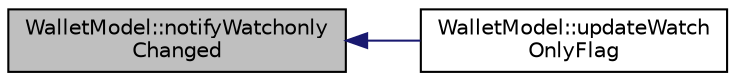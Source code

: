 digraph "WalletModel::notifyWatchonlyChanged"
{
  edge [fontname="Helvetica",fontsize="10",labelfontname="Helvetica",labelfontsize="10"];
  node [fontname="Helvetica",fontsize="10",shape=record];
  rankdir="LR";
  Node636 [label="WalletModel::notifyWatchonly\lChanged",height=0.2,width=0.4,color="black", fillcolor="grey75", style="filled", fontcolor="black"];
  Node636 -> Node637 [dir="back",color="midnightblue",fontsize="10",style="solid",fontname="Helvetica"];
  Node637 [label="WalletModel::updateWatch\lOnlyFlag",height=0.2,width=0.4,color="black", fillcolor="white", style="filled",URL="$d4/d27/class_wallet_model.html#add90646b2ed03348dc2d6b415fa02a4e"];
}

